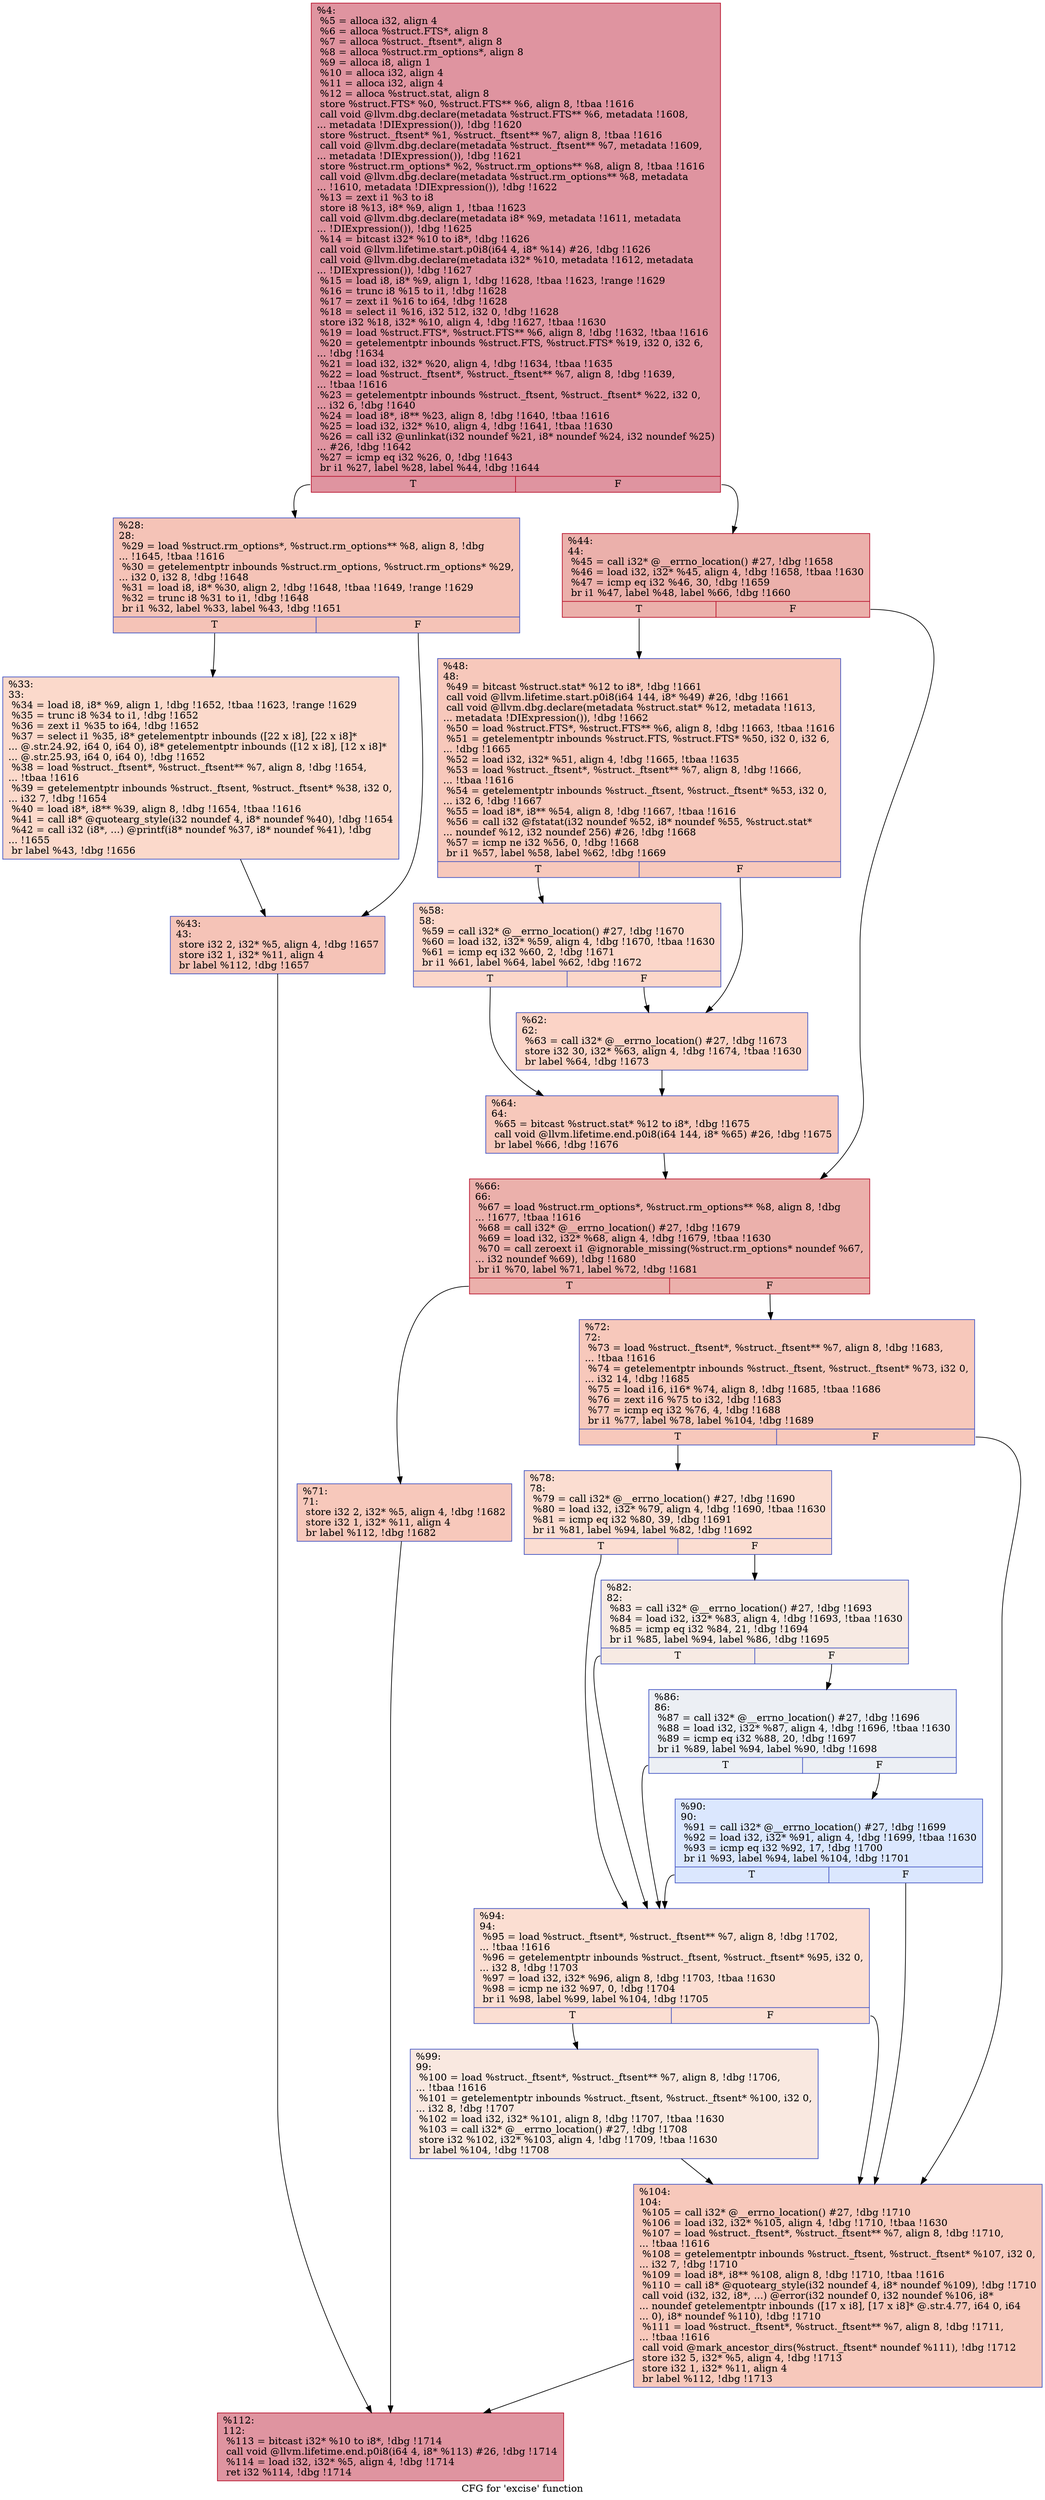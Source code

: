 digraph "CFG for 'excise' function" {
	label="CFG for 'excise' function";

	Node0x10f3af0 [shape=record,color="#b70d28ff", style=filled, fillcolor="#b70d2870",label="{%4:\l  %5 = alloca i32, align 4\l  %6 = alloca %struct.FTS*, align 8\l  %7 = alloca %struct._ftsent*, align 8\l  %8 = alloca %struct.rm_options*, align 8\l  %9 = alloca i8, align 1\l  %10 = alloca i32, align 4\l  %11 = alloca i32, align 4\l  %12 = alloca %struct.stat, align 8\l  store %struct.FTS* %0, %struct.FTS** %6, align 8, !tbaa !1616\l  call void @llvm.dbg.declare(metadata %struct.FTS** %6, metadata !1608,\l... metadata !DIExpression()), !dbg !1620\l  store %struct._ftsent* %1, %struct._ftsent** %7, align 8, !tbaa !1616\l  call void @llvm.dbg.declare(metadata %struct._ftsent** %7, metadata !1609,\l... metadata !DIExpression()), !dbg !1621\l  store %struct.rm_options* %2, %struct.rm_options** %8, align 8, !tbaa !1616\l  call void @llvm.dbg.declare(metadata %struct.rm_options** %8, metadata\l... !1610, metadata !DIExpression()), !dbg !1622\l  %13 = zext i1 %3 to i8\l  store i8 %13, i8* %9, align 1, !tbaa !1623\l  call void @llvm.dbg.declare(metadata i8* %9, metadata !1611, metadata\l... !DIExpression()), !dbg !1625\l  %14 = bitcast i32* %10 to i8*, !dbg !1626\l  call void @llvm.lifetime.start.p0i8(i64 4, i8* %14) #26, !dbg !1626\l  call void @llvm.dbg.declare(metadata i32* %10, metadata !1612, metadata\l... !DIExpression()), !dbg !1627\l  %15 = load i8, i8* %9, align 1, !dbg !1628, !tbaa !1623, !range !1629\l  %16 = trunc i8 %15 to i1, !dbg !1628\l  %17 = zext i1 %16 to i64, !dbg !1628\l  %18 = select i1 %16, i32 512, i32 0, !dbg !1628\l  store i32 %18, i32* %10, align 4, !dbg !1627, !tbaa !1630\l  %19 = load %struct.FTS*, %struct.FTS** %6, align 8, !dbg !1632, !tbaa !1616\l  %20 = getelementptr inbounds %struct.FTS, %struct.FTS* %19, i32 0, i32 6,\l... !dbg !1634\l  %21 = load i32, i32* %20, align 4, !dbg !1634, !tbaa !1635\l  %22 = load %struct._ftsent*, %struct._ftsent** %7, align 8, !dbg !1639,\l... !tbaa !1616\l  %23 = getelementptr inbounds %struct._ftsent, %struct._ftsent* %22, i32 0,\l... i32 6, !dbg !1640\l  %24 = load i8*, i8** %23, align 8, !dbg !1640, !tbaa !1616\l  %25 = load i32, i32* %10, align 4, !dbg !1641, !tbaa !1630\l  %26 = call i32 @unlinkat(i32 noundef %21, i8* noundef %24, i32 noundef %25)\l... #26, !dbg !1642\l  %27 = icmp eq i32 %26, 0, !dbg !1643\l  br i1 %27, label %28, label %44, !dbg !1644\l|{<s0>T|<s1>F}}"];
	Node0x10f3af0:s0 -> Node0x10af760;
	Node0x10f3af0:s1 -> Node0x10af850;
	Node0x10af760 [shape=record,color="#3d50c3ff", style=filled, fillcolor="#e8765c70",label="{%28:\l28:                                               \l  %29 = load %struct.rm_options*, %struct.rm_options** %8, align 8, !dbg\l... !1645, !tbaa !1616\l  %30 = getelementptr inbounds %struct.rm_options, %struct.rm_options* %29,\l... i32 0, i32 8, !dbg !1648\l  %31 = load i8, i8* %30, align 2, !dbg !1648, !tbaa !1649, !range !1629\l  %32 = trunc i8 %31 to i1, !dbg !1648\l  br i1 %32, label %33, label %43, !dbg !1651\l|{<s0>T|<s1>F}}"];
	Node0x10af760:s0 -> Node0x10af7b0;
	Node0x10af760:s1 -> Node0x10af800;
	Node0x10af7b0 [shape=record,color="#3d50c3ff", style=filled, fillcolor="#f7a88970",label="{%33:\l33:                                               \l  %34 = load i8, i8* %9, align 1, !dbg !1652, !tbaa !1623, !range !1629\l  %35 = trunc i8 %34 to i1, !dbg !1652\l  %36 = zext i1 %35 to i64, !dbg !1652\l  %37 = select i1 %35, i8* getelementptr inbounds ([22 x i8], [22 x i8]*\l... @.str.24.92, i64 0, i64 0), i8* getelementptr inbounds ([12 x i8], [12 x i8]*\l... @.str.25.93, i64 0, i64 0), !dbg !1652\l  %38 = load %struct._ftsent*, %struct._ftsent** %7, align 8, !dbg !1654,\l... !tbaa !1616\l  %39 = getelementptr inbounds %struct._ftsent, %struct._ftsent* %38, i32 0,\l... i32 7, !dbg !1654\l  %40 = load i8*, i8** %39, align 8, !dbg !1654, !tbaa !1616\l  %41 = call i8* @quotearg_style(i32 noundef 4, i8* noundef %40), !dbg !1654\l  %42 = call i32 (i8*, ...) @printf(i8* noundef %37, i8* noundef %41), !dbg\l... !1655\l  br label %43, !dbg !1656\l}"];
	Node0x10af7b0 -> Node0x10af800;
	Node0x10af800 [shape=record,color="#3d50c3ff", style=filled, fillcolor="#e8765c70",label="{%43:\l43:                                               \l  store i32 2, i32* %5, align 4, !dbg !1657\l  store i32 1, i32* %11, align 4\l  br label %112, !dbg !1657\l}"];
	Node0x10af800 -> Node0x10afd00;
	Node0x10af850 [shape=record,color="#b70d28ff", style=filled, fillcolor="#d24b4070",label="{%44:\l44:                                               \l  %45 = call i32* @__errno_location() #27, !dbg !1658\l  %46 = load i32, i32* %45, align 4, !dbg !1658, !tbaa !1630\l  %47 = icmp eq i32 %46, 30, !dbg !1659\l  br i1 %47, label %48, label %66, !dbg !1660\l|{<s0>T|<s1>F}}"];
	Node0x10af850:s0 -> Node0x10af8a0;
	Node0x10af850:s1 -> Node0x10af9e0;
	Node0x10af8a0 [shape=record,color="#3d50c3ff", style=filled, fillcolor="#ed836670",label="{%48:\l48:                                               \l  %49 = bitcast %struct.stat* %12 to i8*, !dbg !1661\l  call void @llvm.lifetime.start.p0i8(i64 144, i8* %49) #26, !dbg !1661\l  call void @llvm.dbg.declare(metadata %struct.stat* %12, metadata !1613,\l... metadata !DIExpression()), !dbg !1662\l  %50 = load %struct.FTS*, %struct.FTS** %6, align 8, !dbg !1663, !tbaa !1616\l  %51 = getelementptr inbounds %struct.FTS, %struct.FTS* %50, i32 0, i32 6,\l... !dbg !1665\l  %52 = load i32, i32* %51, align 4, !dbg !1665, !tbaa !1635\l  %53 = load %struct._ftsent*, %struct._ftsent** %7, align 8, !dbg !1666,\l... !tbaa !1616\l  %54 = getelementptr inbounds %struct._ftsent, %struct._ftsent* %53, i32 0,\l... i32 6, !dbg !1667\l  %55 = load i8*, i8** %54, align 8, !dbg !1667, !tbaa !1616\l  %56 = call i32 @fstatat(i32 noundef %52, i8* noundef %55, %struct.stat*\l... noundef %12, i32 noundef 256) #26, !dbg !1668\l  %57 = icmp ne i32 %56, 0, !dbg !1668\l  br i1 %57, label %58, label %62, !dbg !1669\l|{<s0>T|<s1>F}}"];
	Node0x10af8a0:s0 -> Node0x10af8f0;
	Node0x10af8a0:s1 -> Node0x10af940;
	Node0x10af8f0 [shape=record,color="#3d50c3ff", style=filled, fillcolor="#f6a38570",label="{%58:\l58:                                               \l  %59 = call i32* @__errno_location() #27, !dbg !1670\l  %60 = load i32, i32* %59, align 4, !dbg !1670, !tbaa !1630\l  %61 = icmp eq i32 %60, 2, !dbg !1671\l  br i1 %61, label %64, label %62, !dbg !1672\l|{<s0>T|<s1>F}}"];
	Node0x10af8f0:s0 -> Node0x10af990;
	Node0x10af8f0:s1 -> Node0x10af940;
	Node0x10af940 [shape=record,color="#3d50c3ff", style=filled, fillcolor="#f59c7d70",label="{%62:\l62:                                               \l  %63 = call i32* @__errno_location() #27, !dbg !1673\l  store i32 30, i32* %63, align 4, !dbg !1674, !tbaa !1630\l  br label %64, !dbg !1673\l}"];
	Node0x10af940 -> Node0x10af990;
	Node0x10af990 [shape=record,color="#3d50c3ff", style=filled, fillcolor="#ed836670",label="{%64:\l64:                                               \l  %65 = bitcast %struct.stat* %12 to i8*, !dbg !1675\l  call void @llvm.lifetime.end.p0i8(i64 144, i8* %65) #26, !dbg !1675\l  br label %66, !dbg !1676\l}"];
	Node0x10af990 -> Node0x10af9e0;
	Node0x10af9e0 [shape=record,color="#b70d28ff", style=filled, fillcolor="#d24b4070",label="{%66:\l66:                                               \l  %67 = load %struct.rm_options*, %struct.rm_options** %8, align 8, !dbg\l... !1677, !tbaa !1616\l  %68 = call i32* @__errno_location() #27, !dbg !1679\l  %69 = load i32, i32* %68, align 4, !dbg !1679, !tbaa !1630\l  %70 = call zeroext i1 @ignorable_missing(%struct.rm_options* noundef %67,\l... i32 noundef %69), !dbg !1680\l  br i1 %70, label %71, label %72, !dbg !1681\l|{<s0>T|<s1>F}}"];
	Node0x10af9e0:s0 -> Node0x10afa30;
	Node0x10af9e0:s1 -> Node0x10afa80;
	Node0x10afa30 [shape=record,color="#3d50c3ff", style=filled, fillcolor="#ed836670",label="{%71:\l71:                                               \l  store i32 2, i32* %5, align 4, !dbg !1682\l  store i32 1, i32* %11, align 4\l  br label %112, !dbg !1682\l}"];
	Node0x10afa30 -> Node0x10afd00;
	Node0x10afa80 [shape=record,color="#3d50c3ff", style=filled, fillcolor="#ed836670",label="{%72:\l72:                                               \l  %73 = load %struct._ftsent*, %struct._ftsent** %7, align 8, !dbg !1683,\l... !tbaa !1616\l  %74 = getelementptr inbounds %struct._ftsent, %struct._ftsent* %73, i32 0,\l... i32 14, !dbg !1685\l  %75 = load i16, i16* %74, align 8, !dbg !1685, !tbaa !1686\l  %76 = zext i16 %75 to i32, !dbg !1683\l  %77 = icmp eq i32 %76, 4, !dbg !1688\l  br i1 %77, label %78, label %104, !dbg !1689\l|{<s0>T|<s1>F}}"];
	Node0x10afa80:s0 -> Node0x10afad0;
	Node0x10afa80:s1 -> Node0x10afcb0;
	Node0x10afad0 [shape=record,color="#3d50c3ff", style=filled, fillcolor="#f7b39670",label="{%78:\l78:                                               \l  %79 = call i32* @__errno_location() #27, !dbg !1690\l  %80 = load i32, i32* %79, align 4, !dbg !1690, !tbaa !1630\l  %81 = icmp eq i32 %80, 39, !dbg !1691\l  br i1 %81, label %94, label %82, !dbg !1692\l|{<s0>T|<s1>F}}"];
	Node0x10afad0:s0 -> Node0x10afc10;
	Node0x10afad0:s1 -> Node0x10afb20;
	Node0x10afb20 [shape=record,color="#3d50c3ff", style=filled, fillcolor="#eed0c070",label="{%82:\l82:                                               \l  %83 = call i32* @__errno_location() #27, !dbg !1693\l  %84 = load i32, i32* %83, align 4, !dbg !1693, !tbaa !1630\l  %85 = icmp eq i32 %84, 21, !dbg !1694\l  br i1 %85, label %94, label %86, !dbg !1695\l|{<s0>T|<s1>F}}"];
	Node0x10afb20:s0 -> Node0x10afc10;
	Node0x10afb20:s1 -> Node0x10afb70;
	Node0x10afb70 [shape=record,color="#3d50c3ff", style=filled, fillcolor="#d4dbe670",label="{%86:\l86:                                               \l  %87 = call i32* @__errno_location() #27, !dbg !1696\l  %88 = load i32, i32* %87, align 4, !dbg !1696, !tbaa !1630\l  %89 = icmp eq i32 %88, 20, !dbg !1697\l  br i1 %89, label %94, label %90, !dbg !1698\l|{<s0>T|<s1>F}}"];
	Node0x10afb70:s0 -> Node0x10afc10;
	Node0x10afb70:s1 -> Node0x10afbc0;
	Node0x10afbc0 [shape=record,color="#3d50c3ff", style=filled, fillcolor="#aec9fc70",label="{%90:\l90:                                               \l  %91 = call i32* @__errno_location() #27, !dbg !1699\l  %92 = load i32, i32* %91, align 4, !dbg !1699, !tbaa !1630\l  %93 = icmp eq i32 %92, 17, !dbg !1700\l  br i1 %93, label %94, label %104, !dbg !1701\l|{<s0>T|<s1>F}}"];
	Node0x10afbc0:s0 -> Node0x10afc10;
	Node0x10afbc0:s1 -> Node0x10afcb0;
	Node0x10afc10 [shape=record,color="#3d50c3ff", style=filled, fillcolor="#f7b59970",label="{%94:\l94:                                               \l  %95 = load %struct._ftsent*, %struct._ftsent** %7, align 8, !dbg !1702,\l... !tbaa !1616\l  %96 = getelementptr inbounds %struct._ftsent, %struct._ftsent* %95, i32 0,\l... i32 8, !dbg !1703\l  %97 = load i32, i32* %96, align 8, !dbg !1703, !tbaa !1630\l  %98 = icmp ne i32 %97, 0, !dbg !1704\l  br i1 %98, label %99, label %104, !dbg !1705\l|{<s0>T|<s1>F}}"];
	Node0x10afc10:s0 -> Node0x10afc60;
	Node0x10afc10:s1 -> Node0x10afcb0;
	Node0x10afc60 [shape=record,color="#3d50c3ff", style=filled, fillcolor="#f1ccb870",label="{%99:\l99:                                               \l  %100 = load %struct._ftsent*, %struct._ftsent** %7, align 8, !dbg !1706,\l... !tbaa !1616\l  %101 = getelementptr inbounds %struct._ftsent, %struct._ftsent* %100, i32 0,\l... i32 8, !dbg !1707\l  %102 = load i32, i32* %101, align 8, !dbg !1707, !tbaa !1630\l  %103 = call i32* @__errno_location() #27, !dbg !1708\l  store i32 %102, i32* %103, align 4, !dbg !1709, !tbaa !1630\l  br label %104, !dbg !1708\l}"];
	Node0x10afc60 -> Node0x10afcb0;
	Node0x10afcb0 [shape=record,color="#3d50c3ff", style=filled, fillcolor="#ed836670",label="{%104:\l104:                                              \l  %105 = call i32* @__errno_location() #27, !dbg !1710\l  %106 = load i32, i32* %105, align 4, !dbg !1710, !tbaa !1630\l  %107 = load %struct._ftsent*, %struct._ftsent** %7, align 8, !dbg !1710,\l... !tbaa !1616\l  %108 = getelementptr inbounds %struct._ftsent, %struct._ftsent* %107, i32 0,\l... i32 7, !dbg !1710\l  %109 = load i8*, i8** %108, align 8, !dbg !1710, !tbaa !1616\l  %110 = call i8* @quotearg_style(i32 noundef 4, i8* noundef %109), !dbg !1710\l  call void (i32, i32, i8*, ...) @error(i32 noundef 0, i32 noundef %106, i8*\l... noundef getelementptr inbounds ([17 x i8], [17 x i8]* @.str.4.77, i64 0, i64\l... 0), i8* noundef %110), !dbg !1710\l  %111 = load %struct._ftsent*, %struct._ftsent** %7, align 8, !dbg !1711,\l... !tbaa !1616\l  call void @mark_ancestor_dirs(%struct._ftsent* noundef %111), !dbg !1712\l  store i32 5, i32* %5, align 4, !dbg !1713\l  store i32 1, i32* %11, align 4\l  br label %112, !dbg !1713\l}"];
	Node0x10afcb0 -> Node0x10afd00;
	Node0x10afd00 [shape=record,color="#b70d28ff", style=filled, fillcolor="#b70d2870",label="{%112:\l112:                                              \l  %113 = bitcast i32* %10 to i8*, !dbg !1714\l  call void @llvm.lifetime.end.p0i8(i64 4, i8* %113) #26, !dbg !1714\l  %114 = load i32, i32* %5, align 4, !dbg !1714\l  ret i32 %114, !dbg !1714\l}"];
}

